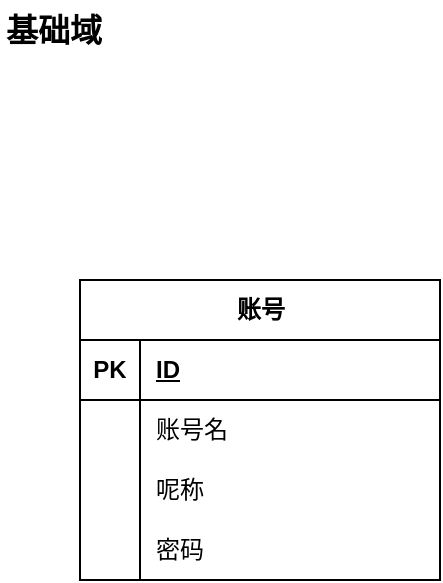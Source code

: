 <mxfile version="22.1.5" type="github">
  <diagram name="0001" id="2BJK_bVkJtuhxQqg97SX">
    <mxGraphModel dx="1434" dy="758" grid="1" gridSize="10" guides="1" tooltips="1" connect="1" arrows="1" fold="1" page="1" pageScale="1" pageWidth="1169" pageHeight="827" math="0" shadow="0">
      <root>
        <mxCell id="AIVapQDfSflTo-PrOUCk-0" />
        <mxCell id="AIVapQDfSflTo-PrOUCk-1" parent="AIVapQDfSflTo-PrOUCk-0" />
        <mxCell id="AIVapQDfSflTo-PrOUCk-2" value="&lt;b&gt;基础域&lt;/b&gt;" style="text;html=1;align=left;verticalAlign=middle;resizable=0;points=[];autosize=1;strokeColor=none;fillColor=none;fontSize=16;rounded=0;labelBackgroundColor=none;" parent="AIVapQDfSflTo-PrOUCk-1" vertex="1">
          <mxGeometry x="40.5" y="20" width="70" height="30" as="geometry" />
        </mxCell>
        <mxCell id="iEh7OPFx3Odv1TBK7PuF-0" value="账号" style="shape=table;startSize=30;container=1;collapsible=1;childLayout=tableLayout;fixedRows=1;rowLines=0;fontStyle=1;align=center;resizeLast=1;html=1;" parent="AIVapQDfSflTo-PrOUCk-1" vertex="1">
          <mxGeometry x="80" y="160" width="180" height="150" as="geometry" />
        </mxCell>
        <mxCell id="iEh7OPFx3Odv1TBK7PuF-1" value="" style="shape=tableRow;horizontal=0;startSize=0;swimlaneHead=0;swimlaneBody=0;fillColor=none;collapsible=0;dropTarget=0;points=[[0,0.5],[1,0.5]];portConstraint=eastwest;top=0;left=0;right=0;bottom=1;" parent="iEh7OPFx3Odv1TBK7PuF-0" vertex="1">
          <mxGeometry y="30" width="180" height="30" as="geometry" />
        </mxCell>
        <mxCell id="iEh7OPFx3Odv1TBK7PuF-2" value="PK" style="shape=partialRectangle;connectable=0;fillColor=none;top=0;left=0;bottom=0;right=0;fontStyle=1;overflow=hidden;whiteSpace=wrap;html=1;" parent="iEh7OPFx3Odv1TBK7PuF-1" vertex="1">
          <mxGeometry width="30" height="30" as="geometry">
            <mxRectangle width="30" height="30" as="alternateBounds" />
          </mxGeometry>
        </mxCell>
        <mxCell id="iEh7OPFx3Odv1TBK7PuF-3" value="ID" style="shape=partialRectangle;connectable=0;fillColor=none;top=0;left=0;bottom=0;right=0;align=left;spacingLeft=6;fontStyle=5;overflow=hidden;whiteSpace=wrap;html=1;" parent="iEh7OPFx3Odv1TBK7PuF-1" vertex="1">
          <mxGeometry x="30" width="150" height="30" as="geometry">
            <mxRectangle width="150" height="30" as="alternateBounds" />
          </mxGeometry>
        </mxCell>
        <mxCell id="iEh7OPFx3Odv1TBK7PuF-4" value="" style="shape=tableRow;horizontal=0;startSize=0;swimlaneHead=0;swimlaneBody=0;fillColor=none;collapsible=0;dropTarget=0;points=[[0,0.5],[1,0.5]];portConstraint=eastwest;top=0;left=0;right=0;bottom=0;" parent="iEh7OPFx3Odv1TBK7PuF-0" vertex="1">
          <mxGeometry y="60" width="180" height="30" as="geometry" />
        </mxCell>
        <mxCell id="iEh7OPFx3Odv1TBK7PuF-5" value="" style="shape=partialRectangle;connectable=0;fillColor=none;top=0;left=0;bottom=0;right=0;editable=1;overflow=hidden;whiteSpace=wrap;html=1;" parent="iEh7OPFx3Odv1TBK7PuF-4" vertex="1">
          <mxGeometry width="30" height="30" as="geometry">
            <mxRectangle width="30" height="30" as="alternateBounds" />
          </mxGeometry>
        </mxCell>
        <mxCell id="iEh7OPFx3Odv1TBK7PuF-6" value="账号名" style="shape=partialRectangle;connectable=0;fillColor=none;top=0;left=0;bottom=0;right=0;align=left;spacingLeft=6;overflow=hidden;whiteSpace=wrap;html=1;" parent="iEh7OPFx3Odv1TBK7PuF-4" vertex="1">
          <mxGeometry x="30" width="150" height="30" as="geometry">
            <mxRectangle width="150" height="30" as="alternateBounds" />
          </mxGeometry>
        </mxCell>
        <mxCell id="iEh7OPFx3Odv1TBK7PuF-7" value="" style="shape=tableRow;horizontal=0;startSize=0;swimlaneHead=0;swimlaneBody=0;fillColor=none;collapsible=0;dropTarget=0;points=[[0,0.5],[1,0.5]];portConstraint=eastwest;top=0;left=0;right=0;bottom=0;" parent="iEh7OPFx3Odv1TBK7PuF-0" vertex="1">
          <mxGeometry y="90" width="180" height="30" as="geometry" />
        </mxCell>
        <mxCell id="iEh7OPFx3Odv1TBK7PuF-8" value="" style="shape=partialRectangle;connectable=0;fillColor=none;top=0;left=0;bottom=0;right=0;editable=1;overflow=hidden;whiteSpace=wrap;html=1;" parent="iEh7OPFx3Odv1TBK7PuF-7" vertex="1">
          <mxGeometry width="30" height="30" as="geometry">
            <mxRectangle width="30" height="30" as="alternateBounds" />
          </mxGeometry>
        </mxCell>
        <mxCell id="iEh7OPFx3Odv1TBK7PuF-9" value="呢称" style="shape=partialRectangle;connectable=0;fillColor=none;top=0;left=0;bottom=0;right=0;align=left;spacingLeft=6;overflow=hidden;whiteSpace=wrap;html=1;" parent="iEh7OPFx3Odv1TBK7PuF-7" vertex="1">
          <mxGeometry x="30" width="150" height="30" as="geometry">
            <mxRectangle width="150" height="30" as="alternateBounds" />
          </mxGeometry>
        </mxCell>
        <mxCell id="iEh7OPFx3Odv1TBK7PuF-10" value="" style="shape=tableRow;horizontal=0;startSize=0;swimlaneHead=0;swimlaneBody=0;fillColor=none;collapsible=0;dropTarget=0;points=[[0,0.5],[1,0.5]];portConstraint=eastwest;top=0;left=0;right=0;bottom=0;" parent="iEh7OPFx3Odv1TBK7PuF-0" vertex="1">
          <mxGeometry y="120" width="180" height="30" as="geometry" />
        </mxCell>
        <mxCell id="iEh7OPFx3Odv1TBK7PuF-11" value="" style="shape=partialRectangle;connectable=0;fillColor=none;top=0;left=0;bottom=0;right=0;editable=1;overflow=hidden;whiteSpace=wrap;html=1;" parent="iEh7OPFx3Odv1TBK7PuF-10" vertex="1">
          <mxGeometry width="30" height="30" as="geometry">
            <mxRectangle width="30" height="30" as="alternateBounds" />
          </mxGeometry>
        </mxCell>
        <mxCell id="iEh7OPFx3Odv1TBK7PuF-12" value="密码" style="shape=partialRectangle;connectable=0;fillColor=none;top=0;left=0;bottom=0;right=0;align=left;spacingLeft=6;overflow=hidden;whiteSpace=wrap;html=1;" parent="iEh7OPFx3Odv1TBK7PuF-10" vertex="1">
          <mxGeometry x="30" width="150" height="30" as="geometry">
            <mxRectangle width="150" height="30" as="alternateBounds" />
          </mxGeometry>
        </mxCell>
      </root>
    </mxGraphModel>
  </diagram>
</mxfile>

